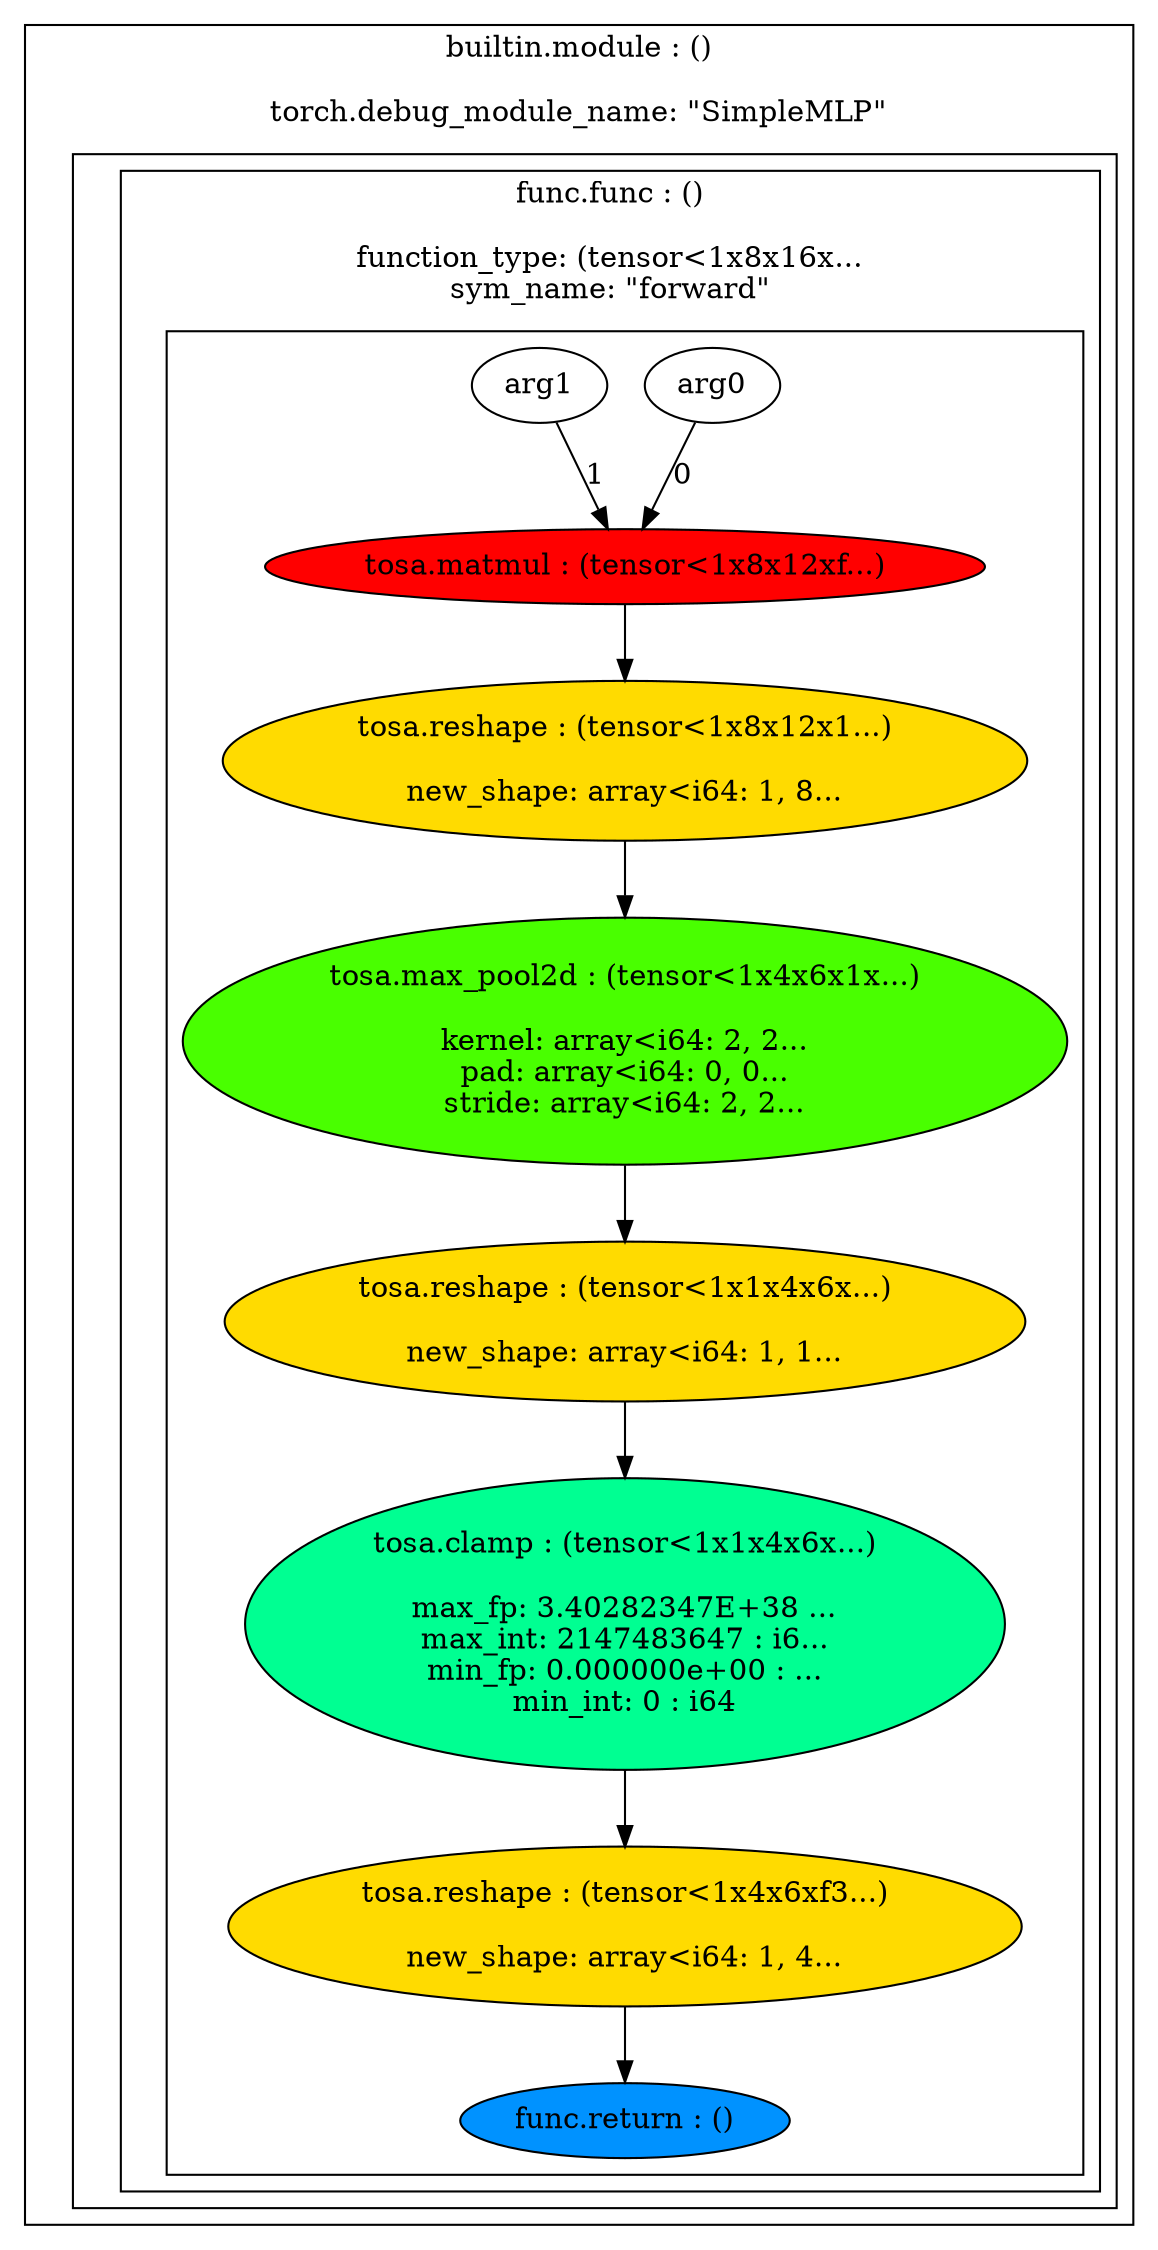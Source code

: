 digraph G {
  compound = true;
  subgraph cluster_1 {
    v2 [label = " ", shape = plain];
    label = "builtin.module : ()\n\ntorch.debug_module_name: \"SimpleMLP\"";
    subgraph cluster_3 {
      v4 [label = " ", shape = plain];
      label = "";
      subgraph cluster_5 {
        v6 [label = " ", shape = plain];
        label = "func.func : ()\n\nfunction_type: (tensor<1x8x16x...\nsym_name: \"forward\"";
        subgraph cluster_7 {
          v8 [label = " ", shape = plain];
          label = "";
          v9 [label = "arg0", shape = ellipse];
          v10 [label = "arg1", shape = ellipse];
          v11 [fillcolor = "0.000000 1.0 1.0", label = "tosa.matmul : (tensor<1x8x12xf...)\n", shape = ellipse, style = filled];
          v12 [fillcolor = "0.142857 1.0 1.0", label = "tosa.reshape : (tensor<1x8x12x1...)\n\nnew_shape: array<i64: 1, 8...", shape = ellipse, style = filled];
          v13 [fillcolor = "0.285714 1.0 1.0", label = "tosa.max_pool2d : (tensor<1x4x6x1x...)\n\nkernel: array<i64: 2, 2...\npad: array<i64: 0, 0...\nstride: array<i64: 2, 2...", shape = ellipse, style = filled];
          v14 [fillcolor = "0.142857 1.0 1.0", label = "tosa.reshape : (tensor<1x1x4x6x...)\n\nnew_shape: array<i64: 1, 1...", shape = ellipse, style = filled];
          v15 [fillcolor = "0.428571 1.0 1.0", label = "tosa.clamp : (tensor<1x1x4x6x...)\n\nmax_fp: 3.40282347E+38 ...\nmax_int: 2147483647 : i6...\nmin_fp: 0.000000e+00 : ...\nmin_int: 0 : i64", shape = ellipse, style = filled];
          v16 [fillcolor = "0.142857 1.0 1.0", label = "tosa.reshape : (tensor<1x4x6xf3...)\n\nnew_shape: array<i64: 1, 4...", shape = ellipse, style = filled];
          v17 [fillcolor = "0.571429 1.0 1.0", label = "func.return : ()\n", shape = ellipse, style = filled];
        }
      }
    }
  }
  v9 -> v11 [label = "0", style = solid];
  v10 -> v11 [label = "1", style = solid];
  v11 -> v12 [label = "", style = solid];
  v12 -> v13 [label = "", style = solid];
  v13 -> v14 [label = "", style = solid];
  v14 -> v15 [label = "", style = solid];
  v15 -> v16 [label = "", style = solid];
  v16 -> v17 [label = "", style = solid];
}
